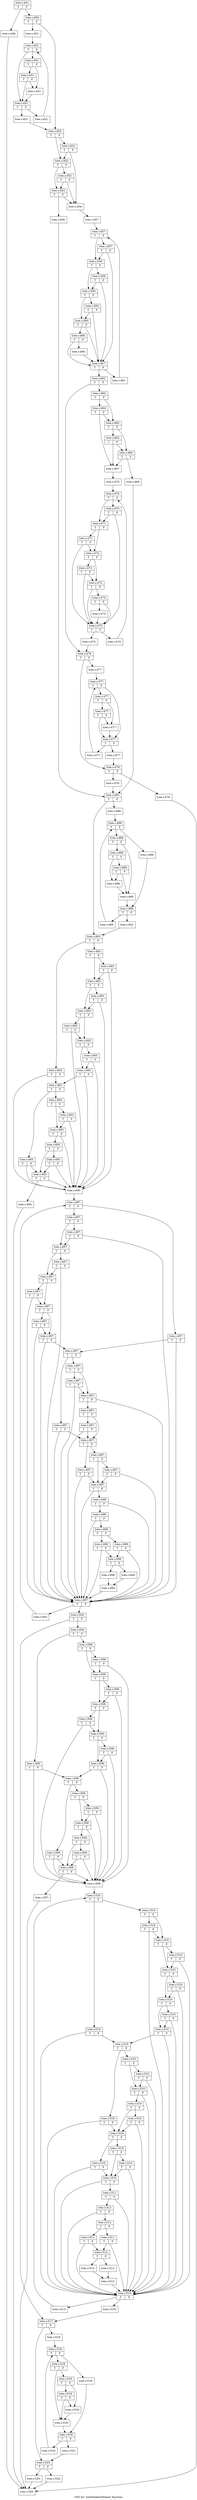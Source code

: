 digraph "CFG for 'xmlValidateQName' function" {
	label="CFG for 'xmlValidateQName' function";

	Node0x41b1930 [shape=record,label="{tree.c:441:|{<s0>T|<s1>F}}"];
	Node0x41b1930 -> Node0x418f8e0;
	Node0x41b1930 -> Node0x418f930;
	Node0x418f8e0 [shape=record,label="{tree.c:446:}"];
	Node0x418f8e0 -> Node0x41b1c60;
	Node0x418f930 [shape=record,label="{tree.c:450:|{<s0>T|<s1>F}}"];
	Node0x418f930 -> Node0x3fb4540;
	Node0x418f930 -> Node0x3fb4590;
	Node0x3fb4540 [shape=record,label="{tree.c:451:}"];
	Node0x3fb4540 -> Node0x3fb47b0;
	Node0x3fb47b0 [shape=record,label="{tree.c:451:|{<s0>T|<s1>F}}"];
	Node0x3fb47b0 -> Node0x3fb4a50;
	Node0x3fb47b0 -> Node0x3fb4af0;
	Node0x3fb4af0 [shape=record,label="{tree.c:451:|{<s0>T|<s1>F}}"];
	Node0x3fb4af0 -> Node0x3fb4d50;
	Node0x3fb4af0 -> Node0x3fb4aa0;
	Node0x3fb4d50 [shape=record,label="{tree.c:451:|{<s0>T|<s1>F}}"];
	Node0x3fb4d50 -> Node0x3fb4a50;
	Node0x3fb4d50 -> Node0x3fb4aa0;
	Node0x3fb4aa0 [shape=record,label="{tree.c:451:}"];
	Node0x3fb4aa0 -> Node0x3fb4a50;
	Node0x3fb4a50 [shape=record,label="{tree.c:451:|{<s0>T|<s1>F}}"];
	Node0x3fb4a50 -> Node0x41eb390;
	Node0x3fb4a50 -> Node0x3fb49d0;
	Node0x41eb390 [shape=record,label="{tree.c:451:}"];
	Node0x41eb390 -> Node0x3fb47b0;
	Node0x3fb49d0 [shape=record,label="{tree.c:451:}"];
	Node0x3fb49d0 -> Node0x3fb4590;
	Node0x3fb4590 [shape=record,label="{tree.c:452:|{<s0>T|<s1>F}}"];
	Node0x3fb4590 -> Node0x41ebbd0;
	Node0x3fb4590 -> Node0x41ebb50;
	Node0x41ebbd0 [shape=record,label="{tree.c:452:|{<s0>T|<s1>F}}"];
	Node0x41ebbd0 -> Node0x41eb9e0;
	Node0x41ebbd0 -> Node0x41ebb50;
	Node0x41ebb50 [shape=record,label="{tree.c:452:|{<s0>T|<s1>F}}"];
	Node0x41ebb50 -> Node0x41ec290;
	Node0x41ebb50 -> Node0x41ebad0;
	Node0x41ec290 [shape=record,label="{tree.c:452:|{<s0>T|<s1>F}}"];
	Node0x41ec290 -> Node0x41eb9e0;
	Node0x41ec290 -> Node0x41ebad0;
	Node0x41ebad0 [shape=record,label="{tree.c:453:|{<s0>T|<s1>F}}"];
	Node0x41ebad0 -> Node0x41eb9e0;
	Node0x41ebad0 -> Node0x41eba80;
	Node0x41eb9e0 [shape=record,label="{tree.c:454:}"];
	Node0x41eb9e0 -> Node0x41eba30;
	Node0x41eba80 [shape=record,label="{tree.c:456:}"];
	Node0x41eba80 -> Node0x41ed5f0;
	Node0x41eba30 [shape=record,label="{tree.c:457:}"];
	Node0x41eba30 -> Node0x41ed730;
	Node0x41ed730 [shape=record,label="{tree.c:457:|{<s0>T|<s1>F}}"];
	Node0x41ed730 -> Node0x41edc70;
	Node0x41ed730 -> Node0x41edbf0;
	Node0x41edc70 [shape=record,label="{tree.c:457:|{<s0>T|<s1>F}}"];
	Node0x41edc70 -> Node0x41ed9d0;
	Node0x41edc70 -> Node0x41edbf0;
	Node0x41edbf0 [shape=record,label="{tree.c:458:|{<s0>T|<s1>F}}"];
	Node0x41edbf0 -> Node0x41ee230;
	Node0x41edbf0 -> Node0x41edb70;
	Node0x41ee230 [shape=record,label="{tree.c:458:|{<s0>T|<s1>F}}"];
	Node0x41ee230 -> Node0x41ed9d0;
	Node0x41ee230 -> Node0x41edb70;
	Node0x41edb70 [shape=record,label="{tree.c:459:|{<s0>T|<s1>F}}"];
	Node0x41edb70 -> Node0x41ee890;
	Node0x41edb70 -> Node0x41edaf0;
	Node0x41ee890 [shape=record,label="{tree.c:459:|{<s0>T|<s1>F}}"];
	Node0x41ee890 -> Node0x41ed9d0;
	Node0x41ee890 -> Node0x41edaf0;
	Node0x41edaf0 [shape=record,label="{tree.c:460:|{<s0>T|<s1>F}}"];
	Node0x41edaf0 -> Node0x41ed9d0;
	Node0x41edaf0 -> Node0x41eda70;
	Node0x41eda70 [shape=record,label="{tree.c:460:|{<s0>T|<s1>F}}"];
	Node0x41eda70 -> Node0x41ed9d0;
	Node0x41eda70 -> Node0x41eda20;
	Node0x41eda20 [shape=record,label="{tree.c:460:}"];
	Node0x41eda20 -> Node0x41ed9d0;
	Node0x41ed9d0 [shape=record,label="{tree.c:457:|{<s0>T|<s1>F}}"];
	Node0x41ed9d0 -> Node0x41ef4d0;
	Node0x41ed9d0 -> Node0x41ed950;
	Node0x41ef4d0 [shape=record,label="{tree.c:461:}"];
	Node0x41ef4d0 -> Node0x41ed730;
	Node0x41ed950 [shape=record,label="{tree.c:462:|{<s0>T|<s1>F}}"];
	Node0x41ed950 -> Node0x41efc80;
	Node0x41ed950 -> Node0x41efcd0;
	Node0x41efc80 [shape=record,label="{tree.c:463:|{<s0>T|<s1>F}}"];
	Node0x41efc80 -> Node0x41f04e0;
	Node0x41efc80 -> Node0x41f0460;
	Node0x41f04e0 [shape=record,label="{tree.c:464:|{<s0>T|<s1>F}}"];
	Node0x41f04e0 -> Node0x41f02f0;
	Node0x41f04e0 -> Node0x41f0460;
	Node0x41f0460 [shape=record,label="{tree.c:465:|{<s0>T|<s1>F}}"];
	Node0x41f0460 -> Node0x41f0ba0;
	Node0x41f0460 -> Node0x41f03e0;
	Node0x41f0ba0 [shape=record,label="{tree.c:465:|{<s0>T|<s1>F}}"];
	Node0x41f0ba0 -> Node0x41f02f0;
	Node0x41f0ba0 -> Node0x41f03e0;
	Node0x41f03e0 [shape=record,label="{tree.c:466:|{<s0>T|<s1>F}}"];
	Node0x41f03e0 -> Node0x41f02f0;
	Node0x41f03e0 -> Node0x41f0390;
	Node0x41f02f0 [shape=record,label="{tree.c:467:}"];
	Node0x41f02f0 -> Node0x41f0340;
	Node0x41f0390 [shape=record,label="{tree.c:469:}"];
	Node0x41f0390 -> Node0x41ed5f0;
	Node0x41f0340 [shape=record,label="{tree.c:470:}"];
	Node0x41f0340 -> Node0x41f17e0;
	Node0x41f17e0 [shape=record,label="{tree.c:470:|{<s0>T|<s1>F}}"];
	Node0x41f17e0 -> Node0x41f1d20;
	Node0x41f17e0 -> Node0x41f1ca0;
	Node0x41f1d20 [shape=record,label="{tree.c:470:|{<s0>T|<s1>F}}"];
	Node0x41f1d20 -> Node0x41f1a80;
	Node0x41f1d20 -> Node0x41f1ca0;
	Node0x41f1ca0 [shape=record,label="{tree.c:471:|{<s0>T|<s1>F}}"];
	Node0x41f1ca0 -> Node0x41f22e0;
	Node0x41f1ca0 -> Node0x41f1c20;
	Node0x41f22e0 [shape=record,label="{tree.c:471:|{<s0>T|<s1>F}}"];
	Node0x41f22e0 -> Node0x41f1a80;
	Node0x41f22e0 -> Node0x41f1c20;
	Node0x41f1c20 [shape=record,label="{tree.c:472:|{<s0>T|<s1>F}}"];
	Node0x41f1c20 -> Node0x41f2940;
	Node0x41f1c20 -> Node0x41f1ba0;
	Node0x41f2940 [shape=record,label="{tree.c:472:|{<s0>T|<s1>F}}"];
	Node0x41f2940 -> Node0x41f1a80;
	Node0x41f2940 -> Node0x41f1ba0;
	Node0x41f1ba0 [shape=record,label="{tree.c:473:|{<s0>T|<s1>F}}"];
	Node0x41f1ba0 -> Node0x41f1a80;
	Node0x41f1ba0 -> Node0x41f1b20;
	Node0x41f1b20 [shape=record,label="{tree.c:473:|{<s0>T|<s1>F}}"];
	Node0x41f1b20 -> Node0x41f1a80;
	Node0x41f1b20 -> Node0x41f1ad0;
	Node0x41f1ad0 [shape=record,label="{tree.c:473:}"];
	Node0x41f1ad0 -> Node0x41f1a80;
	Node0x41f1a80 [shape=record,label="{tree.c:470:|{<s0>T|<s1>F}}"];
	Node0x41f1a80 -> Node0x41f3580;
	Node0x41f1a80 -> Node0x41f1a00;
	Node0x41f3580 [shape=record,label="{tree.c:474:}"];
	Node0x41f3580 -> Node0x41f17e0;
	Node0x41f1a00 [shape=record,label="{tree.c:475:}"];
	Node0x41f1a00 -> Node0x41efcd0;
	Node0x41efcd0 [shape=record,label="{tree.c:476:|{<s0>T|<s1>F}}"];
	Node0x41efcd0 -> Node0x41f3db0;
	Node0x41efcd0 -> Node0x41f3e00;
	Node0x41f3db0 [shape=record,label="{tree.c:477:}"];
	Node0x41f3db0 -> Node0x41f4020;
	Node0x41f4020 [shape=record,label="{tree.c:477:|{<s0>T|<s1>F}}"];
	Node0x41f4020 -> Node0x41f42c0;
	Node0x41f4020 -> Node0x41f4360;
	Node0x41f4360 [shape=record,label="{tree.c:477:|{<s0>T|<s1>F}}"];
	Node0x41f4360 -> Node0x41f45c0;
	Node0x41f4360 -> Node0x41f4310;
	Node0x41f45c0 [shape=record,label="{tree.c:477:|{<s0>T|<s1>F}}"];
	Node0x41f45c0 -> Node0x41f42c0;
	Node0x41f45c0 -> Node0x41f4310;
	Node0x41f4310 [shape=record,label="{tree.c:477:}"];
	Node0x41f4310 -> Node0x41f42c0;
	Node0x41f42c0 [shape=record,label="{tree.c:477:|{<s0>T|<s1>F}}"];
	Node0x41f42c0 -> Node0x41f49f0;
	Node0x41f42c0 -> Node0x41f4240;
	Node0x41f49f0 [shape=record,label="{tree.c:477:}"];
	Node0x41f49f0 -> Node0x41f4020;
	Node0x41f4240 [shape=record,label="{tree.c:477:}"];
	Node0x41f4240 -> Node0x41f3e00;
	Node0x41f3e00 [shape=record,label="{tree.c:478:|{<s0>T|<s1>F}}"];
	Node0x41f3e00 -> Node0x41ae610;
	Node0x41f3e00 -> Node0x41ae660;
	Node0x41ae610 [shape=record,label="{tree.c:479:}"];
	Node0x41ae610 -> Node0x41b1c60;
	Node0x41ae660 [shape=record,label="{tree.c:478:}"];
	Node0x41ae660 -> Node0x41ed5f0;
	Node0x41ed5f0 [shape=record,label="{tree.c:485:|{<s0>T|<s1>F}}"];
	Node0x41ed5f0 -> Node0x41f5bc0;
	Node0x41ed5f0 -> Node0x41f5c10;
	Node0x41f5bc0 [shape=record,label="{tree.c:488:}"];
	Node0x41f5bc0 -> Node0x41f5ea0;
	Node0x41f5ea0 [shape=record,label="{tree.c:488:|{<s0>T|<s1>F}}"];
	Node0x41f5ea0 -> Node0x41f6140;
	Node0x41f5ea0 -> Node0x41f6190;
	Node0x41f6140 [shape=record,label="{tree.c:488:|{<s0>T|<s1>F}}"];
	Node0x41f6140 -> Node0x41f6380;
	Node0x41f6140 -> Node0x41f6420;
	Node0x41f6420 [shape=record,label="{tree.c:488:|{<s0>T|<s1>F}}"];
	Node0x41f6420 -> Node0x41f6560;
	Node0x41f6420 -> Node0x41f63d0;
	Node0x41f6560 [shape=record,label="{tree.c:488:|{<s0>T|<s1>F}}"];
	Node0x41f6560 -> Node0x41f6380;
	Node0x41f6560 -> Node0x41f63d0;
	Node0x41f63d0 [shape=record,label="{tree.c:488:}"];
	Node0x41f63d0 -> Node0x41f6380;
	Node0x41f6380 [shape=record,label="{tree.c:488:}"];
	Node0x41f6380 -> Node0x41f61e0;
	Node0x41f6190 [shape=record,label="{tree.c:488:}"];
	Node0x41f6190 -> Node0x41f61e0;
	Node0x41f61e0 [shape=record,label="{tree.c:488:|{<s0>T|<s1>F}}"];
	Node0x41f61e0 -> Node0x41f6c90;
	Node0x41f61e0 -> Node0x41f60c0;
	Node0x41f6c90 [shape=record,label="{tree.c:489:}"];
	Node0x41f6c90 -> Node0x41f5ea0;
	Node0x41f60c0 [shape=record,label="{tree.c:492:}"];
	Node0x41f60c0 -> Node0x41f5c10;
	Node0x41f5c10 [shape=record,label="{tree.c:493:|{<s0>T|<s1>F}}"];
	Node0x41f5c10 -> Node0x41f7660;
	Node0x41f5c10 -> Node0x41f76b0;
	Node0x41f7660 [shape=record,label="{tree.c:493:|{<s0>T|<s1>F}}"];
	Node0x41f7660 -> Node0x41f7a10;
	Node0x41f7660 -> Node0x41f79c0;
	Node0x41f7a10 [shape=record,label="{tree.c:493:|{<s0>T|<s1>F}}"];
	Node0x41f7a10 -> Node0x41f7510;
	Node0x41f7a10 -> Node0x41f79c0;
	Node0x41f79c0 [shape=record,label="{tree.c:493:|{<s0>T|<s1>F}}"];
	Node0x41f79c0 -> Node0x41f7d40;
	Node0x41f79c0 -> Node0x41f7970;
	Node0x41f7d40 [shape=record,label="{tree.c:493:|{<s0>T|<s1>F}}"];
	Node0x41f7d40 -> Node0x41f7510;
	Node0x41f7d40 -> Node0x41f7970;
	Node0x41f7970 [shape=record,label="{tree.c:493:|{<s0>T|<s1>F}}"];
	Node0x41f7970 -> Node0x41f8070;
	Node0x41f7970 -> Node0x41f7920;
	Node0x41f8070 [shape=record,label="{tree.c:493:|{<s0>T|<s1>F}}"];
	Node0x41f8070 -> Node0x41f7510;
	Node0x41f8070 -> Node0x41f7920;
	Node0x41f7920 [shape=record,label="{tree.c:493:|{<s0>T|<s1>F}}"];
	Node0x41f7920 -> Node0x41f83a0;
	Node0x41f7920 -> Node0x41f78d0;
	Node0x41f83a0 [shape=record,label="{tree.c:493:|{<s0>T|<s1>F}}"];
	Node0x41f83a0 -> Node0x41f7510;
	Node0x41f83a0 -> Node0x41f78d0;
	Node0x41f78d0 [shape=record,label="{tree.c:493:|{<s0>T|<s1>F}}"];
	Node0x41f78d0 -> Node0x41f7510;
	Node0x41f78d0 -> Node0x41f75e0;
	Node0x41f76b0 [shape=record,label="{tree.c:493:|{<s0>T|<s1>F}}"];
	Node0x41f76b0 -> Node0x41f7510;
	Node0x41f76b0 -> Node0x41f75e0;
	Node0x41f75e0 [shape=record,label="{tree.c:493:|{<s0>T|<s1>F}}"];
	Node0x41f75e0 -> Node0x41f89f0;
	Node0x41f75e0 -> Node0x41f8a40;
	Node0x41f89f0 [shape=record,label="{tree.c:493:|{<s0>T|<s1>F}}"];
	Node0x41f89f0 -> Node0x41f7510;
	Node0x41f89f0 -> Node0x41f7560;
	Node0x41f8a40 [shape=record,label="{tree.c:493:|{<s0>T|<s1>F}}"];
	Node0x41f8a40 -> Node0x41f8d90;
	Node0x41f8a40 -> Node0x41f8d40;
	Node0x41f8d90 [shape=record,label="{tree.c:493:|{<s0>T|<s1>F}}"];
	Node0x41f8d90 -> Node0x41f7510;
	Node0x41f8d90 -> Node0x41f8d40;
	Node0x41f8d40 [shape=record,label="{tree.c:493:|{<s0>T|<s1>F}}"];
	Node0x41f8d40 -> Node0x41f7510;
	Node0x41f8d40 -> Node0x41f8cf0;
	Node0x41f8cf0 [shape=record,label="{tree.c:493:|{<s0>T|<s1>F}}"];
	Node0x41f8cf0 -> Node0x41f9230;
	Node0x41f8cf0 -> Node0x41f7560;
	Node0x41f9230 [shape=record,label="{tree.c:493:|{<s0>T|<s1>F}}"];
	Node0x41f9230 -> Node0x41f7510;
	Node0x41f9230 -> Node0x41f7560;
	Node0x41f7560 [shape=record,label="{tree.c:493:|{<s0>T|<s1>F}}"];
	Node0x41f7560 -> Node0x41f74c0;
	Node0x41f7560 -> Node0x41f7510;
	Node0x41f74c0 [shape=record,label="{tree.c:494:}"];
	Node0x41f74c0 -> Node0x41b1c60;
	Node0x41f7510 [shape=record,label="{tree.c:495:}"];
	Node0x41f7510 -> Node0x41b3660;
	Node0x41b3660 [shape=record,label="{tree.c:497:|{<s0>T|<s1>F}}"];
	Node0x41b3660 -> Node0x41b3ca0;
	Node0x41b3660 -> Node0x41b3cf0;
	Node0x41b3ca0 [shape=record,label="{tree.c:497:|{<s0>T|<s1>F}}"];
	Node0x41b3ca0 -> Node0x41b3fd0;
	Node0x41b3ca0 -> Node0x41b3f80;
	Node0x41b3fd0 [shape=record,label="{tree.c:497:|{<s0>T|<s1>F}}"];
	Node0x41b3fd0 -> Node0x41b3900;
	Node0x41b3fd0 -> Node0x41b3f80;
	Node0x41b3f80 [shape=record,label="{tree.c:497:|{<s0>T|<s1>F}}"];
	Node0x41b3f80 -> Node0x41b4280;
	Node0x41b3f80 -> Node0x41b3f30;
	Node0x41b4280 [shape=record,label="{tree.c:497:|{<s0>T|<s1>F}}"];
	Node0x41b4280 -> Node0x41b3900;
	Node0x41b4280 -> Node0x41b3f30;
	Node0x41b3f30 [shape=record,label="{tree.c:497:|{<s0>T|<s1>F}}"];
	Node0x41b3f30 -> Node0x41b45b0;
	Node0x41b3f30 -> Node0x41b3ee0;
	Node0x41b45b0 [shape=record,label="{tree.c:497:|{<s0>T|<s1>F}}"];
	Node0x41b45b0 -> Node0x41b3900;
	Node0x41b45b0 -> Node0x41b3ee0;
	Node0x41b3ee0 [shape=record,label="{tree.c:497:|{<s0>T|<s1>F}}"];
	Node0x41b3ee0 -> Node0x41b48e0;
	Node0x41b3ee0 -> Node0x41b3e90;
	Node0x41b48e0 [shape=record,label="{tree.c:497:|{<s0>T|<s1>F}}"];
	Node0x41b48e0 -> Node0x41b3900;
	Node0x41b48e0 -> Node0x41b3e90;
	Node0x41b3e90 [shape=record,label="{tree.c:497:|{<s0>T|<s1>F}}"];
	Node0x41b3e90 -> Node0x41b3900;
	Node0x41b3e90 -> Node0x41b3c20;
	Node0x41b3cf0 [shape=record,label="{tree.c:497:|{<s0>T|<s1>F}}"];
	Node0x41b3cf0 -> Node0x41b3900;
	Node0x41b3cf0 -> Node0x41b3c20;
	Node0x41b3c20 [shape=record,label="{tree.c:497:|{<s0>T|<s1>F}}"];
	Node0x41b3c20 -> Node0x41b4f30;
	Node0x41b3c20 -> Node0x41b4f80;
	Node0x41b4f30 [shape=record,label="{tree.c:497:|{<s0>T|<s1>F}}"];
	Node0x41b4f30 -> Node0x41b3900;
	Node0x41b4f30 -> Node0x41b3ba0;
	Node0x41b4f80 [shape=record,label="{tree.c:497:|{<s0>T|<s1>F}}"];
	Node0x41b4f80 -> Node0x41fda70;
	Node0x41b4f80 -> Node0x41fda20;
	Node0x41fda70 [shape=record,label="{tree.c:497:|{<s0>T|<s1>F}}"];
	Node0x41fda70 -> Node0x41b3900;
	Node0x41fda70 -> Node0x41fda20;
	Node0x41fda20 [shape=record,label="{tree.c:497:|{<s0>T|<s1>F}}"];
	Node0x41fda20 -> Node0x41b3900;
	Node0x41fda20 -> Node0x41fd9d0;
	Node0x41fd9d0 [shape=record,label="{tree.c:497:|{<s0>T|<s1>F}}"];
	Node0x41fd9d0 -> Node0x41fdf70;
	Node0x41fd9d0 -> Node0x41b3ba0;
	Node0x41fdf70 [shape=record,label="{tree.c:497:|{<s0>T|<s1>F}}"];
	Node0x41fdf70 -> Node0x41b3900;
	Node0x41fdf70 -> Node0x41b3ba0;
	Node0x41b3ba0 [shape=record,label="{tree.c:497:|{<s0>T|<s1>F}}"];
	Node0x41b3ba0 -> Node0x41fe2a0;
	Node0x41b3ba0 -> Node0x41fe2f0;
	Node0x41fe2a0 [shape=record,label="{tree.c:497:|{<s0>T|<s1>F}}"];
	Node0x41fe2a0 -> Node0x41fe4e0;
	Node0x41fe2a0 -> Node0x41b3b20;
	Node0x41fe4e0 [shape=record,label="{tree.c:497:|{<s0>T|<s1>F}}"];
	Node0x41fe4e0 -> Node0x41b3900;
	Node0x41fe4e0 -> Node0x41b3b20;
	Node0x41fe2f0 [shape=record,label="{tree.c:497:|{<s0>T|<s1>F}}"];
	Node0x41fe2f0 -> Node0x41b3900;
	Node0x41fe2f0 -> Node0x41b3b20;
	Node0x41b3b20 [shape=record,label="{tree.c:497:|{<s0>T|<s1>F}}"];
	Node0x41b3b20 -> Node0x41b3900;
	Node0x41b3b20 -> Node0x41b3aa0;
	Node0x41b3aa0 [shape=record,label="{tree.c:498:|{<s0>T|<s1>F}}"];
	Node0x41b3aa0 -> Node0x41b3900;
	Node0x41b3aa0 -> Node0x41b3a20;
	Node0x41b3a20 [shape=record,label="{tree.c:498:|{<s0>T|<s1>F}}"];
	Node0x41b3a20 -> Node0x41b3900;
	Node0x41b3a20 -> Node0x41b39a0;
	Node0x41b39a0 [shape=record,label="{tree.c:498:|{<s0>T|<s1>F}}"];
	Node0x41b39a0 -> Node0x41ff020;
	Node0x41b39a0 -> Node0x41ff070;
	Node0x41ff020 [shape=record,label="{tree.c:498:|{<s0>T|<s1>F}}"];
	Node0x41ff020 -> Node0x41b3900;
	Node0x41ff020 -> Node0x41b3950;
	Node0x41ff070 [shape=record,label="{tree.c:498:|{<s0>T|<s1>F}}"];
	Node0x41ff070 -> Node0x41b3900;
	Node0x41ff070 -> Node0x41b3950;
	Node0x41b3950 [shape=record,label="{tree.c:499:|{<s0>T|<s1>F}}"];
	Node0x41b3950 -> Node0x41ff500;
	Node0x41b3950 -> Node0x41ff7f0;
	Node0x41ff500 [shape=record,label="{tree.c:499:}"];
	Node0x41ff500 -> Node0x41ff840;
	Node0x41ff7f0 [shape=record,label="{tree.c:499:}"];
	Node0x41ff7f0 -> Node0x41ff840;
	Node0x41ff840 [shape=record,label="{tree.c:499:}"];
	Node0x41ff840 -> Node0x41b3900;
	Node0x41b3900 [shape=record,label="{tree.c:497:|{<s0>T|<s1>F}}"];
	Node0x41b3900 -> Node0x41ffef0;
	Node0x41b3900 -> Node0x41b3880;
	Node0x41ffef0 [shape=record,label="{tree.c:500:}"];
	Node0x41ffef0 -> Node0x41b3660;
	Node0x41b3880 [shape=record,label="{tree.c:503:|{<s0>T|<s1>F}}"];
	Node0x41b3880 -> Node0x4200600;
	Node0x41b3880 -> Node0x4200650;
	Node0x4200600 [shape=record,label="{tree.c:504:|{<s0>T|<s1>F}}"];
	Node0x4200600 -> Node0x4201040;
	Node0x4200600 -> Node0x4201090;
	Node0x4201040 [shape=record,label="{tree.c:506:|{<s0>T|<s1>F}}"];
	Node0x4201040 -> Node0x42013f0;
	Node0x4201040 -> Node0x42013a0;
	Node0x42013f0 [shape=record,label="{tree.c:506:|{<s0>T|<s1>F}}"];
	Node0x42013f0 -> Node0x4200ef0;
	Node0x42013f0 -> Node0x42013a0;
	Node0x42013a0 [shape=record,label="{tree.c:506:|{<s0>T|<s1>F}}"];
	Node0x42013a0 -> Node0x4201720;
	Node0x42013a0 -> Node0x4201350;
	Node0x4201720 [shape=record,label="{tree.c:506:|{<s0>T|<s1>F}}"];
	Node0x4201720 -> Node0x4200ef0;
	Node0x4201720 -> Node0x4201350;
	Node0x4201350 [shape=record,label="{tree.c:506:|{<s0>T|<s1>F}}"];
	Node0x4201350 -> Node0x4201a50;
	Node0x4201350 -> Node0x4201300;
	Node0x4201a50 [shape=record,label="{tree.c:506:|{<s0>T|<s1>F}}"];
	Node0x4201a50 -> Node0x4200ef0;
	Node0x4201a50 -> Node0x4201300;
	Node0x4201300 [shape=record,label="{tree.c:506:|{<s0>T|<s1>F}}"];
	Node0x4201300 -> Node0x4201d80;
	Node0x4201300 -> Node0x42012b0;
	Node0x4201d80 [shape=record,label="{tree.c:506:|{<s0>T|<s1>F}}"];
	Node0x4201d80 -> Node0x4200ef0;
	Node0x4201d80 -> Node0x42012b0;
	Node0x42012b0 [shape=record,label="{tree.c:506:|{<s0>T|<s1>F}}"];
	Node0x42012b0 -> Node0x4200ef0;
	Node0x42012b0 -> Node0x4200fc0;
	Node0x4201090 [shape=record,label="{tree.c:506:|{<s0>T|<s1>F}}"];
	Node0x4201090 -> Node0x4200ef0;
	Node0x4201090 -> Node0x4200fc0;
	Node0x4200fc0 [shape=record,label="{tree.c:506:|{<s0>T|<s1>F}}"];
	Node0x4200fc0 -> Node0x42023d0;
	Node0x4200fc0 -> Node0x4202420;
	Node0x42023d0 [shape=record,label="{tree.c:506:|{<s0>T|<s1>F}}"];
	Node0x42023d0 -> Node0x4200ef0;
	Node0x42023d0 -> Node0x4200f40;
	Node0x4202420 [shape=record,label="{tree.c:506:|{<s0>T|<s1>F}}"];
	Node0x4202420 -> Node0x4202770;
	Node0x4202420 -> Node0x4202720;
	Node0x4202770 [shape=record,label="{tree.c:506:|{<s0>T|<s1>F}}"];
	Node0x4202770 -> Node0x4200ef0;
	Node0x4202770 -> Node0x4202720;
	Node0x4202720 [shape=record,label="{tree.c:506:|{<s0>T|<s1>F}}"];
	Node0x4202720 -> Node0x4200ef0;
	Node0x4202720 -> Node0x42026d0;
	Node0x42026d0 [shape=record,label="{tree.c:506:|{<s0>T|<s1>F}}"];
	Node0x42026d0 -> Node0x4202c10;
	Node0x42026d0 -> Node0x4200f40;
	Node0x4202c10 [shape=record,label="{tree.c:506:|{<s0>T|<s1>F}}"];
	Node0x4202c10 -> Node0x4200ef0;
	Node0x4202c10 -> Node0x4200f40;
	Node0x4200f40 [shape=record,label="{tree.c:506:|{<s0>T|<s1>F}}"];
	Node0x4200f40 -> Node0x4200ea0;
	Node0x4200f40 -> Node0x4200ef0;
	Node0x4200ea0 [shape=record,label="{tree.c:507:}"];
	Node0x4200ea0 -> Node0x41b1c60;
	Node0x4200ef0 [shape=record,label="{tree.c:508:}"];
	Node0x4200ef0 -> Node0x42037d0;
	Node0x42037d0 [shape=record,label="{tree.c:510:|{<s0>T|<s1>F}}"];
	Node0x42037d0 -> Node0x4203e10;
	Node0x42037d0 -> Node0x4203e60;
	Node0x4203e10 [shape=record,label="{tree.c:510:|{<s0>T|<s1>F}}"];
	Node0x4203e10 -> Node0x4204140;
	Node0x4203e10 -> Node0x42040f0;
	Node0x4204140 [shape=record,label="{tree.c:510:|{<s0>T|<s1>F}}"];
	Node0x4204140 -> Node0x4203a70;
	Node0x4204140 -> Node0x42040f0;
	Node0x42040f0 [shape=record,label="{tree.c:510:|{<s0>T|<s1>F}}"];
	Node0x42040f0 -> Node0x42043f0;
	Node0x42040f0 -> Node0x42040a0;
	Node0x42043f0 [shape=record,label="{tree.c:510:|{<s0>T|<s1>F}}"];
	Node0x42043f0 -> Node0x4203a70;
	Node0x42043f0 -> Node0x42040a0;
	Node0x42040a0 [shape=record,label="{tree.c:510:|{<s0>T|<s1>F}}"];
	Node0x42040a0 -> Node0x4204720;
	Node0x42040a0 -> Node0x4204050;
	Node0x4204720 [shape=record,label="{tree.c:510:|{<s0>T|<s1>F}}"];
	Node0x4204720 -> Node0x4203a70;
	Node0x4204720 -> Node0x4204050;
	Node0x4204050 [shape=record,label="{tree.c:510:|{<s0>T|<s1>F}}"];
	Node0x4204050 -> Node0x4204a50;
	Node0x4204050 -> Node0x4204000;
	Node0x4204a50 [shape=record,label="{tree.c:510:|{<s0>T|<s1>F}}"];
	Node0x4204a50 -> Node0x4203a70;
	Node0x4204a50 -> Node0x4204000;
	Node0x4204000 [shape=record,label="{tree.c:510:|{<s0>T|<s1>F}}"];
	Node0x4204000 -> Node0x4203a70;
	Node0x4204000 -> Node0x4203d90;
	Node0x4203e60 [shape=record,label="{tree.c:510:|{<s0>T|<s1>F}}"];
	Node0x4203e60 -> Node0x4203a70;
	Node0x4203e60 -> Node0x4203d90;
	Node0x4203d90 [shape=record,label="{tree.c:510:|{<s0>T|<s1>F}}"];
	Node0x4203d90 -> Node0x42050a0;
	Node0x4203d90 -> Node0x42050f0;
	Node0x42050a0 [shape=record,label="{tree.c:510:|{<s0>T|<s1>F}}"];
	Node0x42050a0 -> Node0x4203a70;
	Node0x42050a0 -> Node0x4203d10;
	Node0x42050f0 [shape=record,label="{tree.c:510:|{<s0>T|<s1>F}}"];
	Node0x42050f0 -> Node0x4205440;
	Node0x42050f0 -> Node0x42053f0;
	Node0x4205440 [shape=record,label="{tree.c:510:|{<s0>T|<s1>F}}"];
	Node0x4205440 -> Node0x4203a70;
	Node0x4205440 -> Node0x42053f0;
	Node0x42053f0 [shape=record,label="{tree.c:510:|{<s0>T|<s1>F}}"];
	Node0x42053f0 -> Node0x4203a70;
	Node0x42053f0 -> Node0x42053a0;
	Node0x42053a0 [shape=record,label="{tree.c:510:|{<s0>T|<s1>F}}"];
	Node0x42053a0 -> Node0x42058e0;
	Node0x42053a0 -> Node0x4203d10;
	Node0x42058e0 [shape=record,label="{tree.c:510:|{<s0>T|<s1>F}}"];
	Node0x42058e0 -> Node0x4203a70;
	Node0x42058e0 -> Node0x4203d10;
	Node0x4203d10 [shape=record,label="{tree.c:510:|{<s0>T|<s1>F}}"];
	Node0x4203d10 -> Node0x4205c10;
	Node0x4203d10 -> Node0x4205c60;
	Node0x4205c10 [shape=record,label="{tree.c:510:|{<s0>T|<s1>F}}"];
	Node0x4205c10 -> Node0x4205e50;
	Node0x4205c10 -> Node0x4203c90;
	Node0x4205e50 [shape=record,label="{tree.c:510:|{<s0>T|<s1>F}}"];
	Node0x4205e50 -> Node0x4203a70;
	Node0x4205e50 -> Node0x4203c90;
	Node0x4205c60 [shape=record,label="{tree.c:510:|{<s0>T|<s1>F}}"];
	Node0x4205c60 -> Node0x4203a70;
	Node0x4205c60 -> Node0x4203c90;
	Node0x4203c90 [shape=record,label="{tree.c:510:|{<s0>T|<s1>F}}"];
	Node0x4203c90 -> Node0x4203a70;
	Node0x4203c90 -> Node0x4203c10;
	Node0x4203c10 [shape=record,label="{tree.c:511:|{<s0>T|<s1>F}}"];
	Node0x4203c10 -> Node0x4203a70;
	Node0x4203c10 -> Node0x4203b90;
	Node0x4203b90 [shape=record,label="{tree.c:511:|{<s0>T|<s1>F}}"];
	Node0x4203b90 -> Node0x4203a70;
	Node0x4203b90 -> Node0x4203b10;
	Node0x4203b10 [shape=record,label="{tree.c:511:|{<s0>T|<s1>F}}"];
	Node0x4203b10 -> Node0x4206990;
	Node0x4203b10 -> Node0x42069e0;
	Node0x4206990 [shape=record,label="{tree.c:511:|{<s0>T|<s1>F}}"];
	Node0x4206990 -> Node0x4203a70;
	Node0x4206990 -> Node0x4203ac0;
	Node0x42069e0 [shape=record,label="{tree.c:511:|{<s0>T|<s1>F}}"];
	Node0x42069e0 -> Node0x4203a70;
	Node0x42069e0 -> Node0x4203ac0;
	Node0x4203ac0 [shape=record,label="{tree.c:512:|{<s0>T|<s1>F}}"];
	Node0x4203ac0 -> Node0x4206e70;
	Node0x4203ac0 -> Node0x4207160;
	Node0x4206e70 [shape=record,label="{tree.c:512:}"];
	Node0x4206e70 -> Node0x42071b0;
	Node0x4207160 [shape=record,label="{tree.c:512:}"];
	Node0x4207160 -> Node0x42071b0;
	Node0x42071b0 [shape=record,label="{tree.c:512:}"];
	Node0x42071b0 -> Node0x4203a70;
	Node0x4203a70 [shape=record,label="{tree.c:510:|{<s0>T|<s1>F}}"];
	Node0x4203a70 -> Node0x4207860;
	Node0x4203a70 -> Node0x42039f0;
	Node0x4207860 [shape=record,label="{tree.c:513:}"];
	Node0x4207860 -> Node0x42037d0;
	Node0x42039f0 [shape=record,label="{tree.c:516:}"];
	Node0x42039f0 -> Node0x4200650;
	Node0x4200650 [shape=record,label="{tree.c:517:|{<s0>T|<s1>F}}"];
	Node0x4200650 -> Node0x4208060;
	Node0x4200650 -> Node0x42080b0;
	Node0x4208060 [shape=record,label="{tree.c:518:}"];
	Node0x4208060 -> Node0x4208340;
	Node0x4208340 [shape=record,label="{tree.c:518:|{<s0>T|<s1>F}}"];
	Node0x4208340 -> Node0x42085e0;
	Node0x4208340 -> Node0x4208630;
	Node0x42085e0 [shape=record,label="{tree.c:518:|{<s0>T|<s1>F}}"];
	Node0x42085e0 -> Node0x4208820;
	Node0x42085e0 -> Node0x42088c0;
	Node0x42088c0 [shape=record,label="{tree.c:518:|{<s0>T|<s1>F}}"];
	Node0x42088c0 -> Node0x4208a00;
	Node0x42088c0 -> Node0x4208870;
	Node0x4208a00 [shape=record,label="{tree.c:518:|{<s0>T|<s1>F}}"];
	Node0x4208a00 -> Node0x4208820;
	Node0x4208a00 -> Node0x4208870;
	Node0x4208870 [shape=record,label="{tree.c:518:}"];
	Node0x4208870 -> Node0x4208820;
	Node0x4208820 [shape=record,label="{tree.c:518:}"];
	Node0x4208820 -> Node0x4208680;
	Node0x4208630 [shape=record,label="{tree.c:518:}"];
	Node0x4208630 -> Node0x4208680;
	Node0x4208680 [shape=record,label="{tree.c:518:|{<s0>T|<s1>F}}"];
	Node0x4208680 -> Node0x42090c0;
	Node0x4208680 -> Node0x4208560;
	Node0x42090c0 [shape=record,label="{tree.c:519:}"];
	Node0x42090c0 -> Node0x4208340;
	Node0x4208560 [shape=record,label="{tree.c:522:}"];
	Node0x4208560 -> Node0x42080b0;
	Node0x42080b0 [shape=record,label="{tree.c:523:|{<s0>T|<s1>F}}"];
	Node0x42080b0 -> Node0x42098f0;
	Node0x42080b0 -> Node0x4209940;
	Node0x42098f0 [shape=record,label="{tree.c:524:}"];
	Node0x42098f0 -> Node0x41b1c60;
	Node0x4209940 [shape=record,label="{tree.c:525:}"];
	Node0x4209940 -> Node0x41b1c60;
	Node0x41b1c60 [shape=record,label="{tree.c:526:}"];
}
